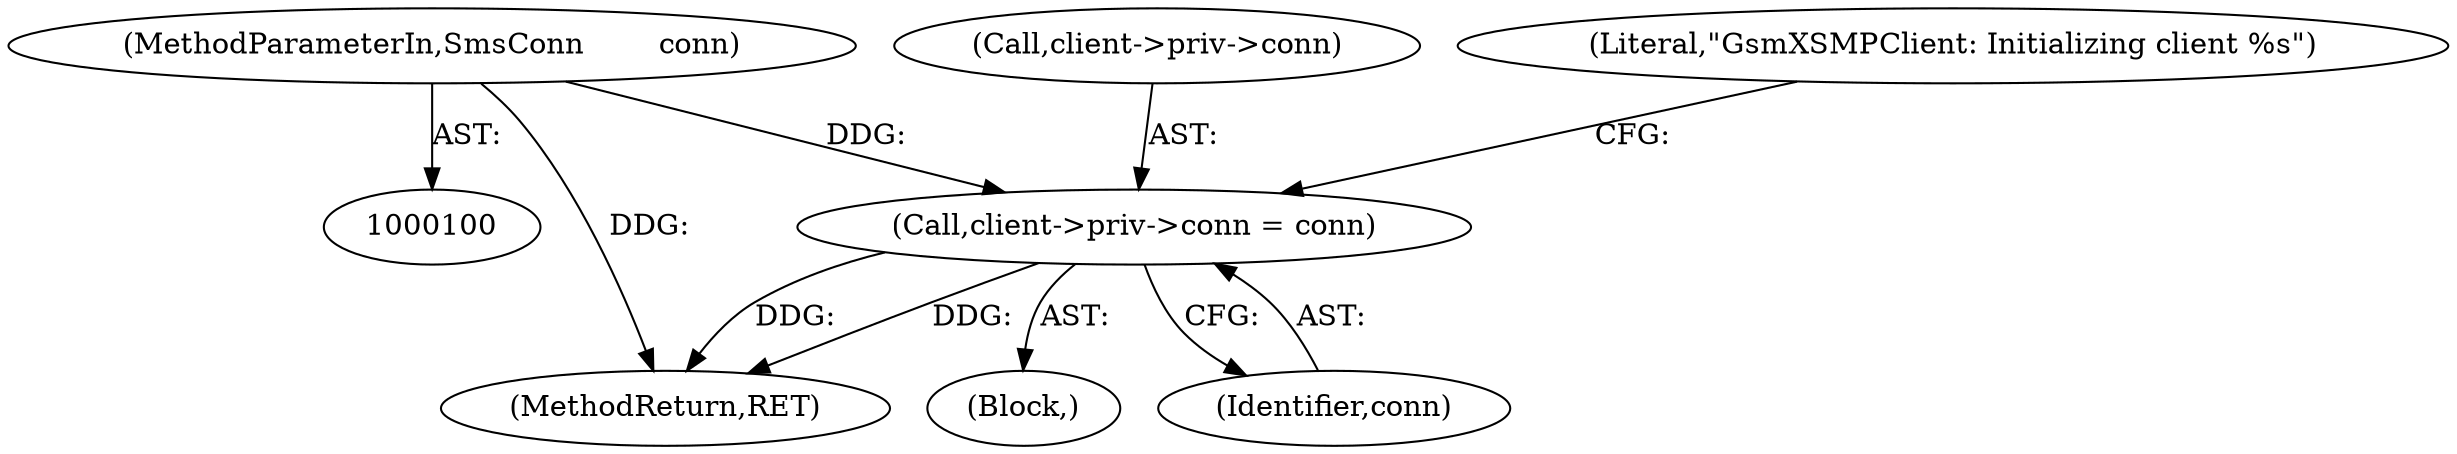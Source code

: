 digraph "0_gnome-session_b0dc999e0b45355314616321dbb6cb71e729fc9d_0@pointer" {
"1000106" [label="(Call,client->priv->conn = conn)"];
"1000102" [label="(MethodParameterIn,SmsConn        conn)"];
"1000304" [label="(MethodReturn,RET)"];
"1000105" [label="(Block,)"];
"1000107" [label="(Call,client->priv->conn)"];
"1000102" [label="(MethodParameterIn,SmsConn        conn)"];
"1000106" [label="(Call,client->priv->conn = conn)"];
"1000112" [label="(Identifier,conn)"];
"1000114" [label="(Literal,\"GsmXSMPClient: Initializing client %s\")"];
"1000106" -> "1000105"  [label="AST: "];
"1000106" -> "1000112"  [label="CFG: "];
"1000107" -> "1000106"  [label="AST: "];
"1000112" -> "1000106"  [label="AST: "];
"1000114" -> "1000106"  [label="CFG: "];
"1000106" -> "1000304"  [label="DDG: "];
"1000106" -> "1000304"  [label="DDG: "];
"1000102" -> "1000106"  [label="DDG: "];
"1000102" -> "1000100"  [label="AST: "];
"1000102" -> "1000304"  [label="DDG: "];
}
